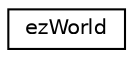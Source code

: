 digraph "Graphical Class Hierarchy"
{
 // LATEX_PDF_SIZE
  edge [fontname="Helvetica",fontsize="10",labelfontname="Helvetica",labelfontsize="10"];
  node [fontname="Helvetica",fontsize="10",shape=record];
  rankdir="LR";
  Node0 [label="ezWorld",height=0.2,width=0.4,color="black", fillcolor="white", style="filled",URL="$da/d3c/classez_world.htm",tooltip="A world encapsulates a scene graph of game objects and various component managers and their component..."];
}
